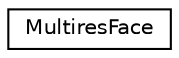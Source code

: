 digraph G
{
  edge [fontname="Helvetica",fontsize="10",labelfontname="Helvetica",labelfontsize="10"];
  node [fontname="Helvetica",fontsize="10",shape=record];
  rankdir=LR;
  Node1 [label="MultiresFace",height=0.2,width=0.4,color="black", fillcolor="white", style="filled",URL="$de/d9c/structMultiresFace.html"];
}
